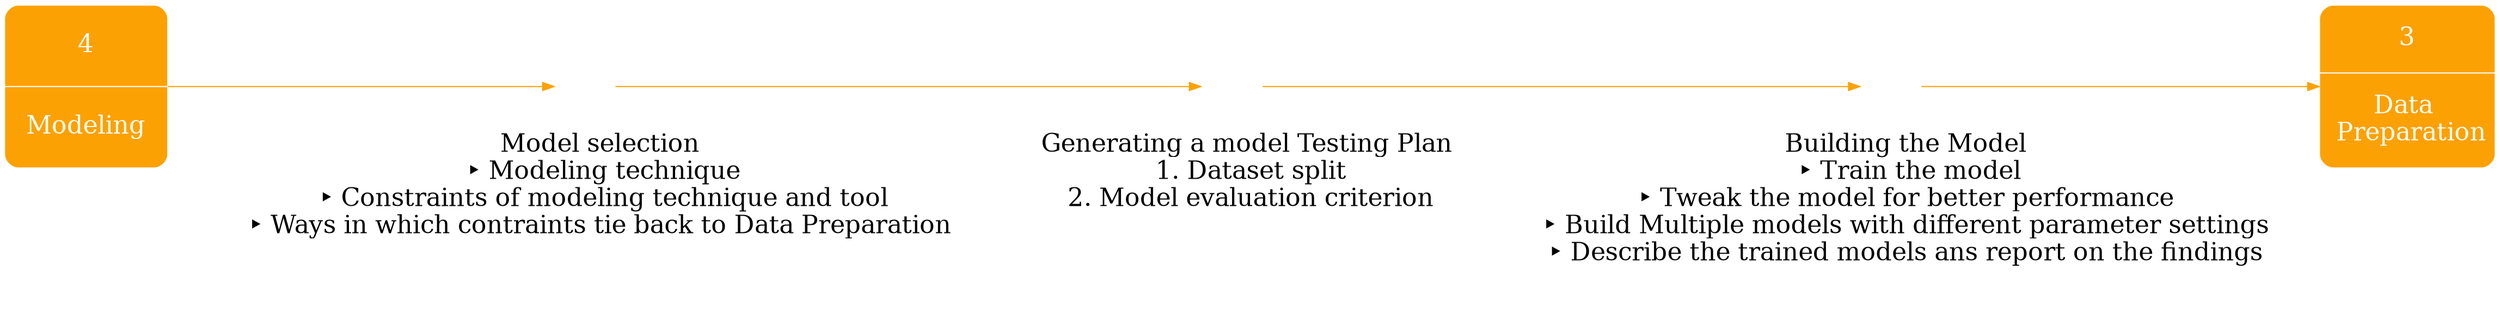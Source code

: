 digraph g {
 
  imagepath="resources/images";
  rankdir=LR;
  
  graph [splines=ortho, dpi=80]
  node [shape=box, color=none, fontsize=22]
  edge [color="#fca103"];
  p4 [label="4 | Modeling", 
  shape=record, style="rounded,filled", color=white, fillcolor="#fca103", fontcolor=white, width=2, height=2];
  
  p3 [label="3 | Data \n Preparation", 
  shape=record, style="rounded,filled", color=white, fillcolor="#fca103", fontcolor=white, width=2, height=2];
  
  p4 -> p41 -> p42 -> p43 -> p3;
  
  subgraph cluster_p41 {
    
    color=white;
    p41 [image="p41.png", imagescale=true, label=""];
    p41_steps [label=<
    Model selection<br ALIGN = 'CENTER'/> 
    &#8227; Modeling technique<br ALIGN = 'CENTER'/> 
    &#8227; Constraints of modeling technique and tool<br ALIGN = 'CENTER'/>
    &#8227; Ways in which contraints tie back to Data Preparation<br ALIGN = 'CENTER'/>
    >, fontsize=22];
    
    rank=same; p41; p41_steps;
    
  }
  
  subgraph cluster_p42 {
    
    color=white;
    p42 [image="p42.png", imagescale=true, label=""];
    p42_steps [label=<
    Generating a model Testing Plan<br ALIGN = 'CENTER'/> 
    1. Dataset split<br ALIGN = 'CENTER'/> 
    2. Model evaluation criterion<br ALIGN = 'CENTER'/>
    >, fontsize=22];
    
    rank=same; p42; p42_steps;
    
  }
  
  subgraph cluster_p43 {
    
    color=white;
    p43 [image="p43.png", imagescale=true, label=""];
    p43_steps [label=<
    Building the Model<br ALIGN = 'CENTER'/> 
    &#8227; Train the model<br ALIGN = 'CENTER'/>
    &#8227; Tweak the model for better performance<br ALIGN = 'CENTER'/>
    &#8227; Build Multiple models with different parameter settings<br ALIGN = 'CENTER'/>
    &#8227; Describe the trained models ans report on the findings<br ALIGN = 'CENTER'/>
    >, fontsize=22];
    
    rank=same; p43; p43_steps;
    
  }


}